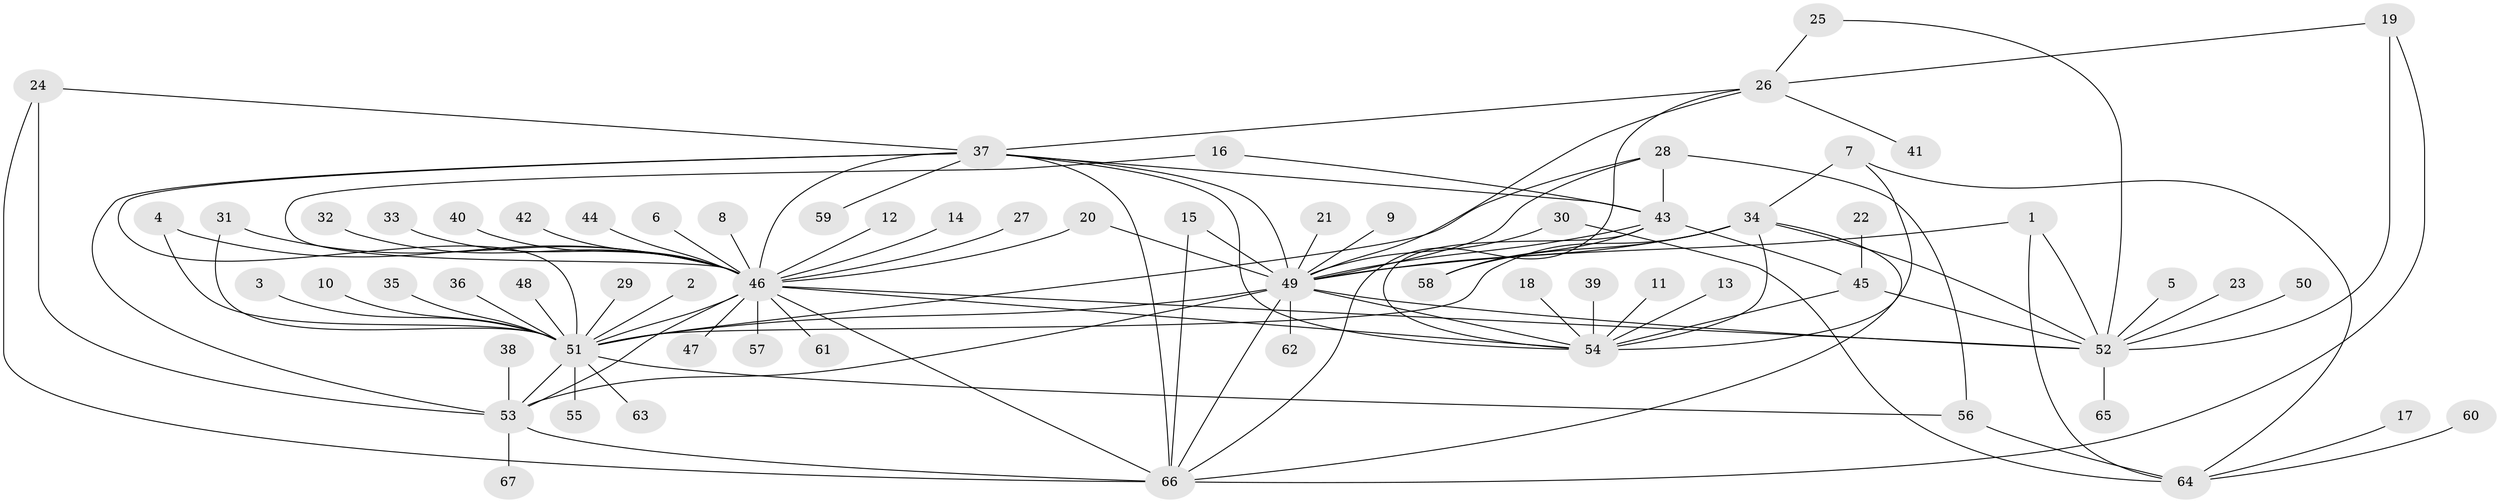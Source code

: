 // original degree distribution, {2: 0.20149253731343283, 4: 0.04477611940298507, 16: 0.007462686567164179, 20: 0.007462686567164179, 10: 0.014925373134328358, 6: 0.022388059701492536, 28: 0.007462686567164179, 1: 0.5298507462686567, 8: 0.029850746268656716, 12: 0.007462686567164179, 5: 0.022388059701492536, 3: 0.08955223880597014, 7: 0.007462686567164179, 9: 0.007462686567164179}
// Generated by graph-tools (version 1.1) at 2025/26/03/09/25 03:26:01]
// undirected, 67 vertices, 106 edges
graph export_dot {
graph [start="1"]
  node [color=gray90,style=filled];
  1;
  2;
  3;
  4;
  5;
  6;
  7;
  8;
  9;
  10;
  11;
  12;
  13;
  14;
  15;
  16;
  17;
  18;
  19;
  20;
  21;
  22;
  23;
  24;
  25;
  26;
  27;
  28;
  29;
  30;
  31;
  32;
  33;
  34;
  35;
  36;
  37;
  38;
  39;
  40;
  41;
  42;
  43;
  44;
  45;
  46;
  47;
  48;
  49;
  50;
  51;
  52;
  53;
  54;
  55;
  56;
  57;
  58;
  59;
  60;
  61;
  62;
  63;
  64;
  65;
  66;
  67;
  1 -- 49 [weight=2.0];
  1 -- 52 [weight=1.0];
  1 -- 64 [weight=1.0];
  2 -- 51 [weight=1.0];
  3 -- 51 [weight=1.0];
  4 -- 46 [weight=1.0];
  4 -- 51 [weight=1.0];
  5 -- 52 [weight=1.0];
  6 -- 46 [weight=1.0];
  7 -- 34 [weight=1.0];
  7 -- 54 [weight=1.0];
  7 -- 64 [weight=1.0];
  8 -- 46 [weight=1.0];
  9 -- 49 [weight=1.0];
  10 -- 51 [weight=1.0];
  11 -- 54 [weight=1.0];
  12 -- 46 [weight=1.0];
  13 -- 54 [weight=1.0];
  14 -- 46 [weight=1.0];
  15 -- 49 [weight=1.0];
  15 -- 66 [weight=1.0];
  16 -- 43 [weight=1.0];
  16 -- 46 [weight=1.0];
  17 -- 64 [weight=1.0];
  18 -- 54 [weight=1.0];
  19 -- 26 [weight=1.0];
  19 -- 52 [weight=1.0];
  19 -- 66 [weight=1.0];
  20 -- 46 [weight=1.0];
  20 -- 49 [weight=1.0];
  21 -- 49 [weight=1.0];
  22 -- 45 [weight=1.0];
  23 -- 52 [weight=1.0];
  24 -- 37 [weight=1.0];
  24 -- 53 [weight=1.0];
  24 -- 66 [weight=1.0];
  25 -- 26 [weight=1.0];
  25 -- 52 [weight=1.0];
  26 -- 37 [weight=1.0];
  26 -- 41 [weight=1.0];
  26 -- 49 [weight=1.0];
  26 -- 66 [weight=1.0];
  27 -- 46 [weight=1.0];
  28 -- 43 [weight=1.0];
  28 -- 49 [weight=1.0];
  28 -- 51 [weight=1.0];
  28 -- 56 [weight=1.0];
  29 -- 51 [weight=1.0];
  30 -- 49 [weight=1.0];
  30 -- 64 [weight=1.0];
  31 -- 46 [weight=1.0];
  31 -- 51 [weight=2.0];
  32 -- 46 [weight=1.0];
  33 -- 46 [weight=1.0];
  34 -- 49 [weight=1.0];
  34 -- 51 [weight=2.0];
  34 -- 52 [weight=1.0];
  34 -- 54 [weight=1.0];
  34 -- 58 [weight=1.0];
  34 -- 66 [weight=1.0];
  35 -- 51 [weight=1.0];
  36 -- 51 [weight=1.0];
  37 -- 43 [weight=1.0];
  37 -- 46 [weight=1.0];
  37 -- 49 [weight=1.0];
  37 -- 51 [weight=1.0];
  37 -- 53 [weight=1.0];
  37 -- 54 [weight=1.0];
  37 -- 59 [weight=1.0];
  37 -- 66 [weight=1.0];
  38 -- 53 [weight=1.0];
  39 -- 54 [weight=1.0];
  40 -- 46 [weight=1.0];
  42 -- 46 [weight=1.0];
  43 -- 45 [weight=1.0];
  43 -- 49 [weight=1.0];
  43 -- 54 [weight=1.0];
  43 -- 58 [weight=1.0];
  44 -- 46 [weight=1.0];
  45 -- 52 [weight=1.0];
  45 -- 54 [weight=1.0];
  46 -- 47 [weight=1.0];
  46 -- 51 [weight=1.0];
  46 -- 52 [weight=1.0];
  46 -- 53 [weight=1.0];
  46 -- 54 [weight=1.0];
  46 -- 57 [weight=1.0];
  46 -- 61 [weight=1.0];
  46 -- 66 [weight=1.0];
  48 -- 51 [weight=2.0];
  49 -- 51 [weight=1.0];
  49 -- 52 [weight=1.0];
  49 -- 53 [weight=1.0];
  49 -- 54 [weight=1.0];
  49 -- 62 [weight=1.0];
  49 -- 66 [weight=1.0];
  50 -- 52 [weight=1.0];
  51 -- 53 [weight=1.0];
  51 -- 55 [weight=1.0];
  51 -- 56 [weight=1.0];
  51 -- 63 [weight=1.0];
  52 -- 65 [weight=1.0];
  53 -- 66 [weight=1.0];
  53 -- 67 [weight=1.0];
  56 -- 64 [weight=1.0];
  60 -- 64 [weight=1.0];
}
